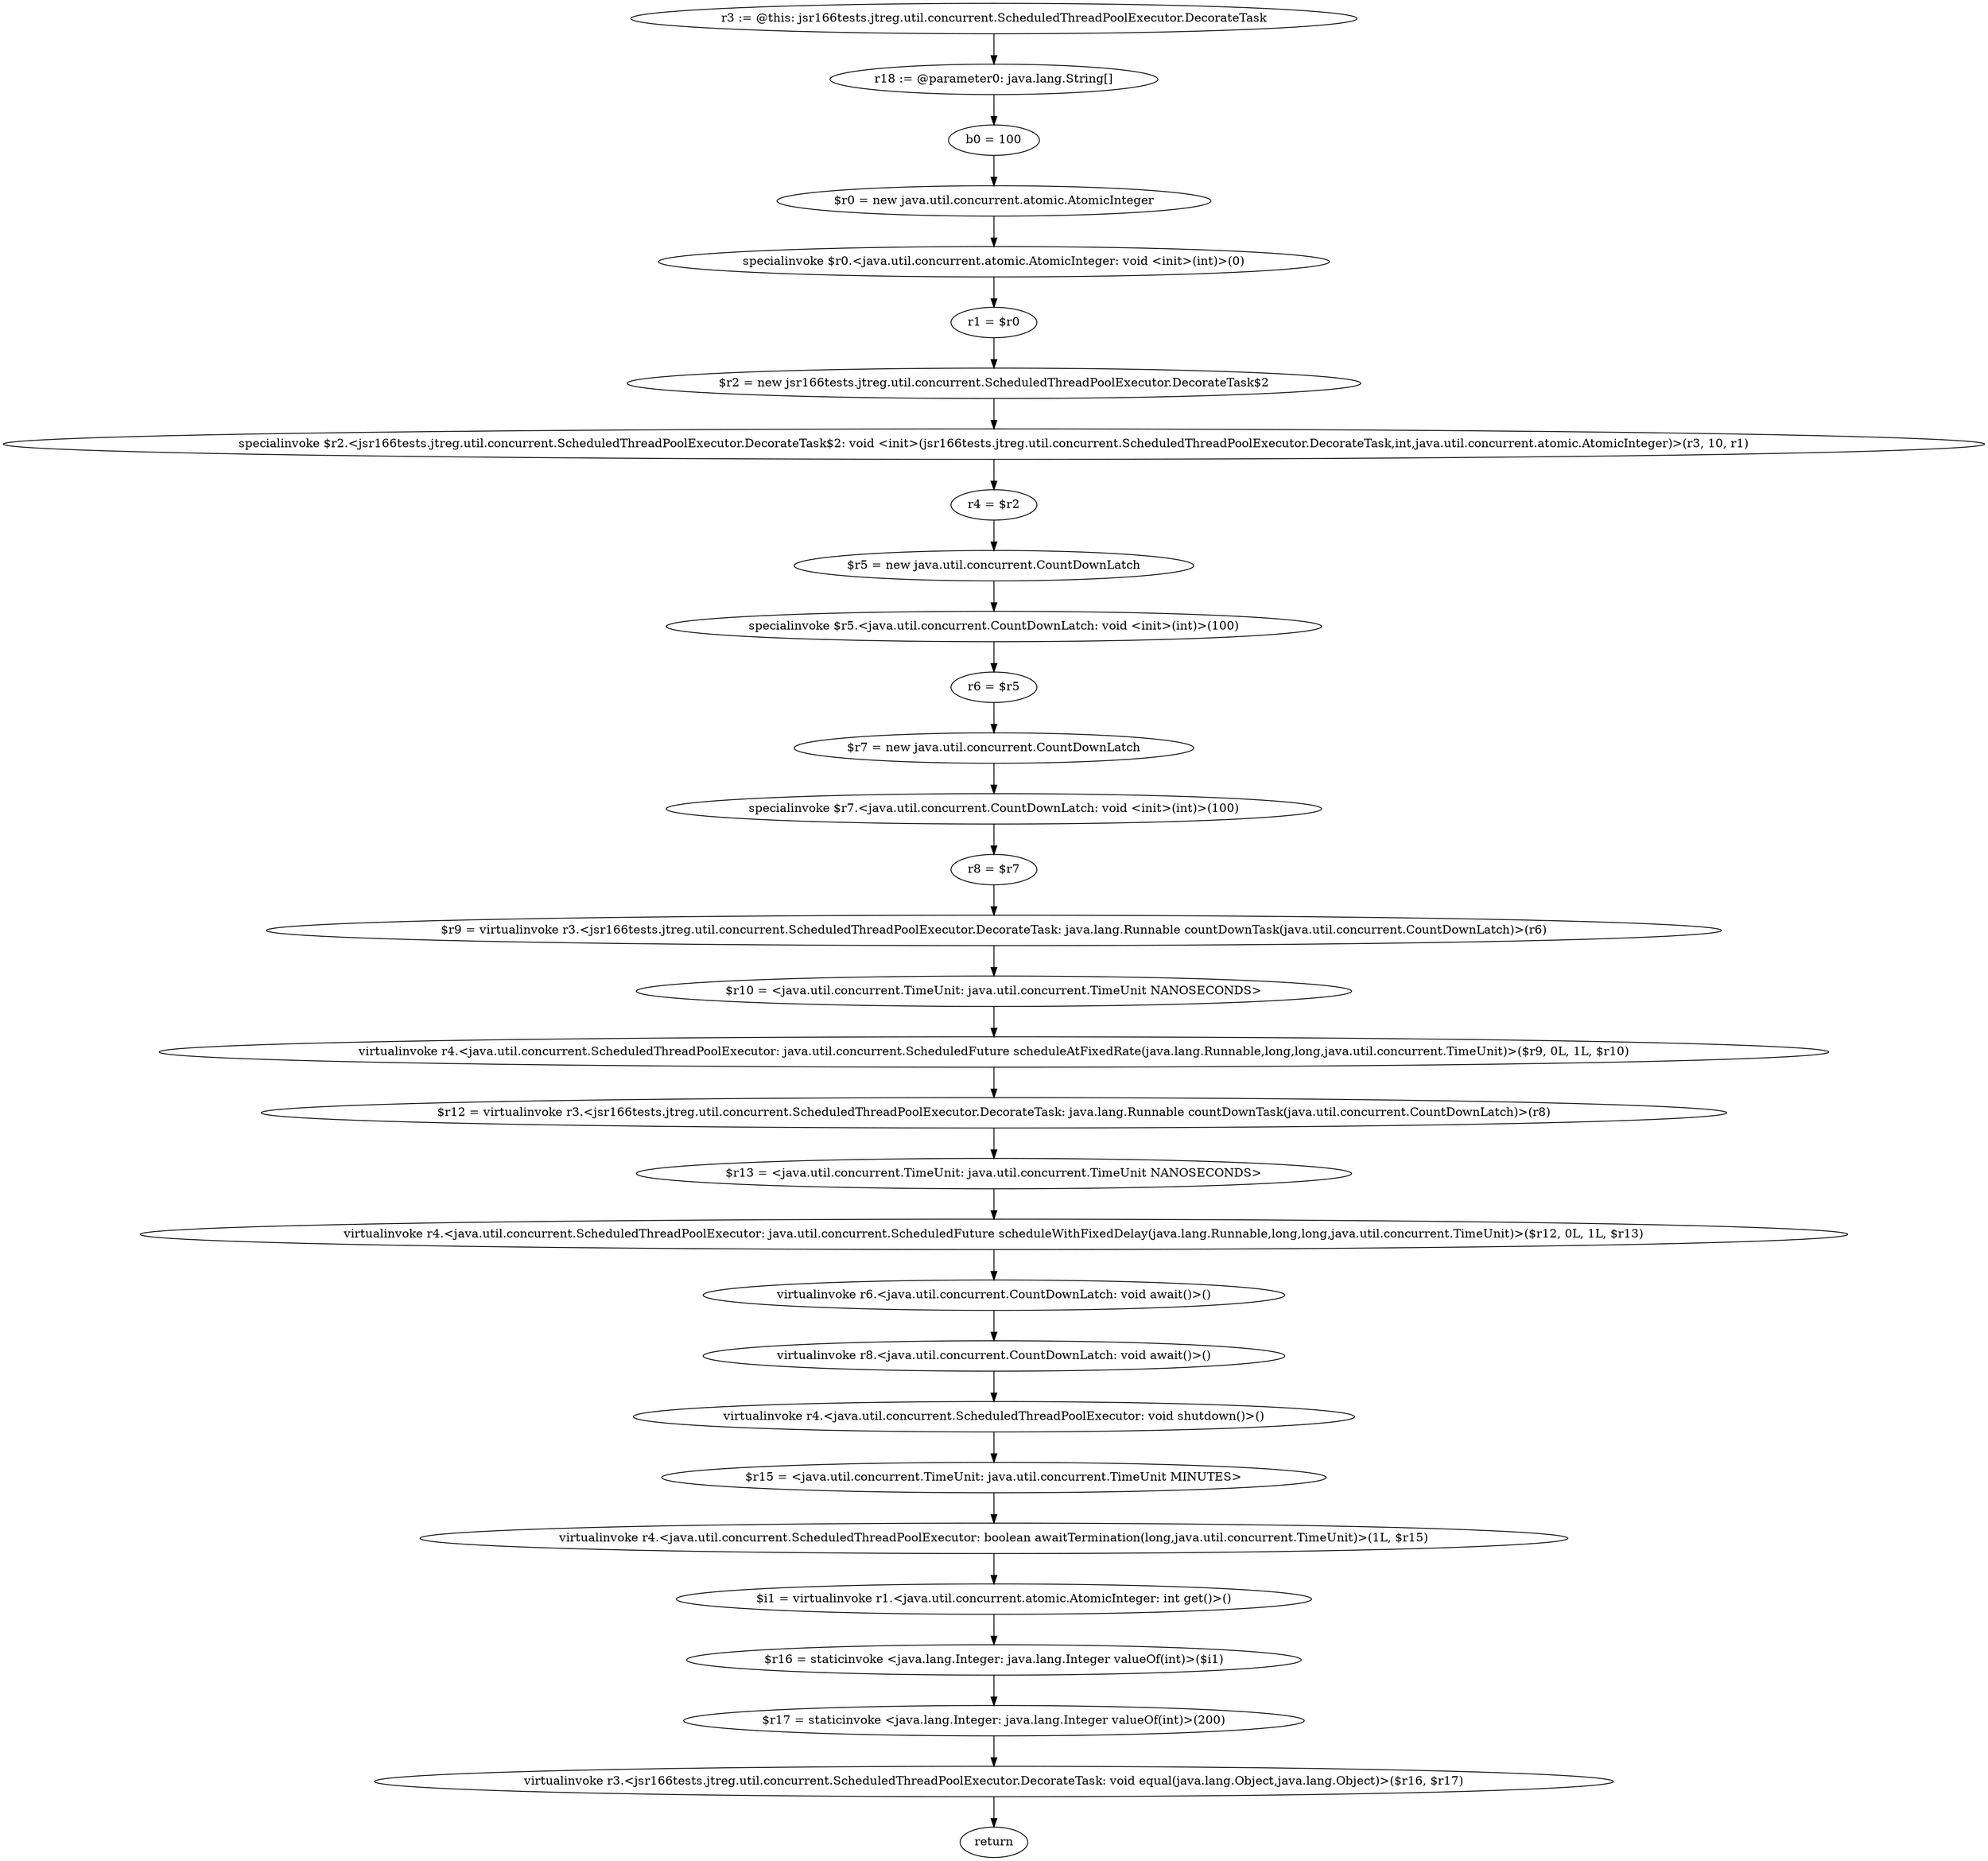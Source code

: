 digraph "unitGraph" {
    "r3 := @this: jsr166tests.jtreg.util.concurrent.ScheduledThreadPoolExecutor.DecorateTask"
    "r18 := @parameter0: java.lang.String[]"
    "b0 = 100"
    "$r0 = new java.util.concurrent.atomic.AtomicInteger"
    "specialinvoke $r0.<java.util.concurrent.atomic.AtomicInteger: void <init>(int)>(0)"
    "r1 = $r0"
    "$r2 = new jsr166tests.jtreg.util.concurrent.ScheduledThreadPoolExecutor.DecorateTask$2"
    "specialinvoke $r2.<jsr166tests.jtreg.util.concurrent.ScheduledThreadPoolExecutor.DecorateTask$2: void <init>(jsr166tests.jtreg.util.concurrent.ScheduledThreadPoolExecutor.DecorateTask,int,java.util.concurrent.atomic.AtomicInteger)>(r3, 10, r1)"
    "r4 = $r2"
    "$r5 = new java.util.concurrent.CountDownLatch"
    "specialinvoke $r5.<java.util.concurrent.CountDownLatch: void <init>(int)>(100)"
    "r6 = $r5"
    "$r7 = new java.util.concurrent.CountDownLatch"
    "specialinvoke $r7.<java.util.concurrent.CountDownLatch: void <init>(int)>(100)"
    "r8 = $r7"
    "$r9 = virtualinvoke r3.<jsr166tests.jtreg.util.concurrent.ScheduledThreadPoolExecutor.DecorateTask: java.lang.Runnable countDownTask(java.util.concurrent.CountDownLatch)>(r6)"
    "$r10 = <java.util.concurrent.TimeUnit: java.util.concurrent.TimeUnit NANOSECONDS>"
    "virtualinvoke r4.<java.util.concurrent.ScheduledThreadPoolExecutor: java.util.concurrent.ScheduledFuture scheduleAtFixedRate(java.lang.Runnable,long,long,java.util.concurrent.TimeUnit)>($r9, 0L, 1L, $r10)"
    "$r12 = virtualinvoke r3.<jsr166tests.jtreg.util.concurrent.ScheduledThreadPoolExecutor.DecorateTask: java.lang.Runnable countDownTask(java.util.concurrent.CountDownLatch)>(r8)"
    "$r13 = <java.util.concurrent.TimeUnit: java.util.concurrent.TimeUnit NANOSECONDS>"
    "virtualinvoke r4.<java.util.concurrent.ScheduledThreadPoolExecutor: java.util.concurrent.ScheduledFuture scheduleWithFixedDelay(java.lang.Runnable,long,long,java.util.concurrent.TimeUnit)>($r12, 0L, 1L, $r13)"
    "virtualinvoke r6.<java.util.concurrent.CountDownLatch: void await()>()"
    "virtualinvoke r8.<java.util.concurrent.CountDownLatch: void await()>()"
    "virtualinvoke r4.<java.util.concurrent.ScheduledThreadPoolExecutor: void shutdown()>()"
    "$r15 = <java.util.concurrent.TimeUnit: java.util.concurrent.TimeUnit MINUTES>"
    "virtualinvoke r4.<java.util.concurrent.ScheduledThreadPoolExecutor: boolean awaitTermination(long,java.util.concurrent.TimeUnit)>(1L, $r15)"
    "$i1 = virtualinvoke r1.<java.util.concurrent.atomic.AtomicInteger: int get()>()"
    "$r16 = staticinvoke <java.lang.Integer: java.lang.Integer valueOf(int)>($i1)"
    "$r17 = staticinvoke <java.lang.Integer: java.lang.Integer valueOf(int)>(200)"
    "virtualinvoke r3.<jsr166tests.jtreg.util.concurrent.ScheduledThreadPoolExecutor.DecorateTask: void equal(java.lang.Object,java.lang.Object)>($r16, $r17)"
    "return"
    "r3 := @this: jsr166tests.jtreg.util.concurrent.ScheduledThreadPoolExecutor.DecorateTask"->"r18 := @parameter0: java.lang.String[]";
    "r18 := @parameter0: java.lang.String[]"->"b0 = 100";
    "b0 = 100"->"$r0 = new java.util.concurrent.atomic.AtomicInteger";
    "$r0 = new java.util.concurrent.atomic.AtomicInteger"->"specialinvoke $r0.<java.util.concurrent.atomic.AtomicInteger: void <init>(int)>(0)";
    "specialinvoke $r0.<java.util.concurrent.atomic.AtomicInteger: void <init>(int)>(0)"->"r1 = $r0";
    "r1 = $r0"->"$r2 = new jsr166tests.jtreg.util.concurrent.ScheduledThreadPoolExecutor.DecorateTask$2";
    "$r2 = new jsr166tests.jtreg.util.concurrent.ScheduledThreadPoolExecutor.DecorateTask$2"->"specialinvoke $r2.<jsr166tests.jtreg.util.concurrent.ScheduledThreadPoolExecutor.DecorateTask$2: void <init>(jsr166tests.jtreg.util.concurrent.ScheduledThreadPoolExecutor.DecorateTask,int,java.util.concurrent.atomic.AtomicInteger)>(r3, 10, r1)";
    "specialinvoke $r2.<jsr166tests.jtreg.util.concurrent.ScheduledThreadPoolExecutor.DecorateTask$2: void <init>(jsr166tests.jtreg.util.concurrent.ScheduledThreadPoolExecutor.DecorateTask,int,java.util.concurrent.atomic.AtomicInteger)>(r3, 10, r1)"->"r4 = $r2";
    "r4 = $r2"->"$r5 = new java.util.concurrent.CountDownLatch";
    "$r5 = new java.util.concurrent.CountDownLatch"->"specialinvoke $r5.<java.util.concurrent.CountDownLatch: void <init>(int)>(100)";
    "specialinvoke $r5.<java.util.concurrent.CountDownLatch: void <init>(int)>(100)"->"r6 = $r5";
    "r6 = $r5"->"$r7 = new java.util.concurrent.CountDownLatch";
    "$r7 = new java.util.concurrent.CountDownLatch"->"specialinvoke $r7.<java.util.concurrent.CountDownLatch: void <init>(int)>(100)";
    "specialinvoke $r7.<java.util.concurrent.CountDownLatch: void <init>(int)>(100)"->"r8 = $r7";
    "r8 = $r7"->"$r9 = virtualinvoke r3.<jsr166tests.jtreg.util.concurrent.ScheduledThreadPoolExecutor.DecorateTask: java.lang.Runnable countDownTask(java.util.concurrent.CountDownLatch)>(r6)";
    "$r9 = virtualinvoke r3.<jsr166tests.jtreg.util.concurrent.ScheduledThreadPoolExecutor.DecorateTask: java.lang.Runnable countDownTask(java.util.concurrent.CountDownLatch)>(r6)"->"$r10 = <java.util.concurrent.TimeUnit: java.util.concurrent.TimeUnit NANOSECONDS>";
    "$r10 = <java.util.concurrent.TimeUnit: java.util.concurrent.TimeUnit NANOSECONDS>"->"virtualinvoke r4.<java.util.concurrent.ScheduledThreadPoolExecutor: java.util.concurrent.ScheduledFuture scheduleAtFixedRate(java.lang.Runnable,long,long,java.util.concurrent.TimeUnit)>($r9, 0L, 1L, $r10)";
    "virtualinvoke r4.<java.util.concurrent.ScheduledThreadPoolExecutor: java.util.concurrent.ScheduledFuture scheduleAtFixedRate(java.lang.Runnable,long,long,java.util.concurrent.TimeUnit)>($r9, 0L, 1L, $r10)"->"$r12 = virtualinvoke r3.<jsr166tests.jtreg.util.concurrent.ScheduledThreadPoolExecutor.DecorateTask: java.lang.Runnable countDownTask(java.util.concurrent.CountDownLatch)>(r8)";
    "$r12 = virtualinvoke r3.<jsr166tests.jtreg.util.concurrent.ScheduledThreadPoolExecutor.DecorateTask: java.lang.Runnable countDownTask(java.util.concurrent.CountDownLatch)>(r8)"->"$r13 = <java.util.concurrent.TimeUnit: java.util.concurrent.TimeUnit NANOSECONDS>";
    "$r13 = <java.util.concurrent.TimeUnit: java.util.concurrent.TimeUnit NANOSECONDS>"->"virtualinvoke r4.<java.util.concurrent.ScheduledThreadPoolExecutor: java.util.concurrent.ScheduledFuture scheduleWithFixedDelay(java.lang.Runnable,long,long,java.util.concurrent.TimeUnit)>($r12, 0L, 1L, $r13)";
    "virtualinvoke r4.<java.util.concurrent.ScheduledThreadPoolExecutor: java.util.concurrent.ScheduledFuture scheduleWithFixedDelay(java.lang.Runnable,long,long,java.util.concurrent.TimeUnit)>($r12, 0L, 1L, $r13)"->"virtualinvoke r6.<java.util.concurrent.CountDownLatch: void await()>()";
    "virtualinvoke r6.<java.util.concurrent.CountDownLatch: void await()>()"->"virtualinvoke r8.<java.util.concurrent.CountDownLatch: void await()>()";
    "virtualinvoke r8.<java.util.concurrent.CountDownLatch: void await()>()"->"virtualinvoke r4.<java.util.concurrent.ScheduledThreadPoolExecutor: void shutdown()>()";
    "virtualinvoke r4.<java.util.concurrent.ScheduledThreadPoolExecutor: void shutdown()>()"->"$r15 = <java.util.concurrent.TimeUnit: java.util.concurrent.TimeUnit MINUTES>";
    "$r15 = <java.util.concurrent.TimeUnit: java.util.concurrent.TimeUnit MINUTES>"->"virtualinvoke r4.<java.util.concurrent.ScheduledThreadPoolExecutor: boolean awaitTermination(long,java.util.concurrent.TimeUnit)>(1L, $r15)";
    "virtualinvoke r4.<java.util.concurrent.ScheduledThreadPoolExecutor: boolean awaitTermination(long,java.util.concurrent.TimeUnit)>(1L, $r15)"->"$i1 = virtualinvoke r1.<java.util.concurrent.atomic.AtomicInteger: int get()>()";
    "$i1 = virtualinvoke r1.<java.util.concurrent.atomic.AtomicInteger: int get()>()"->"$r16 = staticinvoke <java.lang.Integer: java.lang.Integer valueOf(int)>($i1)";
    "$r16 = staticinvoke <java.lang.Integer: java.lang.Integer valueOf(int)>($i1)"->"$r17 = staticinvoke <java.lang.Integer: java.lang.Integer valueOf(int)>(200)";
    "$r17 = staticinvoke <java.lang.Integer: java.lang.Integer valueOf(int)>(200)"->"virtualinvoke r3.<jsr166tests.jtreg.util.concurrent.ScheduledThreadPoolExecutor.DecorateTask: void equal(java.lang.Object,java.lang.Object)>($r16, $r17)";
    "virtualinvoke r3.<jsr166tests.jtreg.util.concurrent.ScheduledThreadPoolExecutor.DecorateTask: void equal(java.lang.Object,java.lang.Object)>($r16, $r17)"->"return";
}
